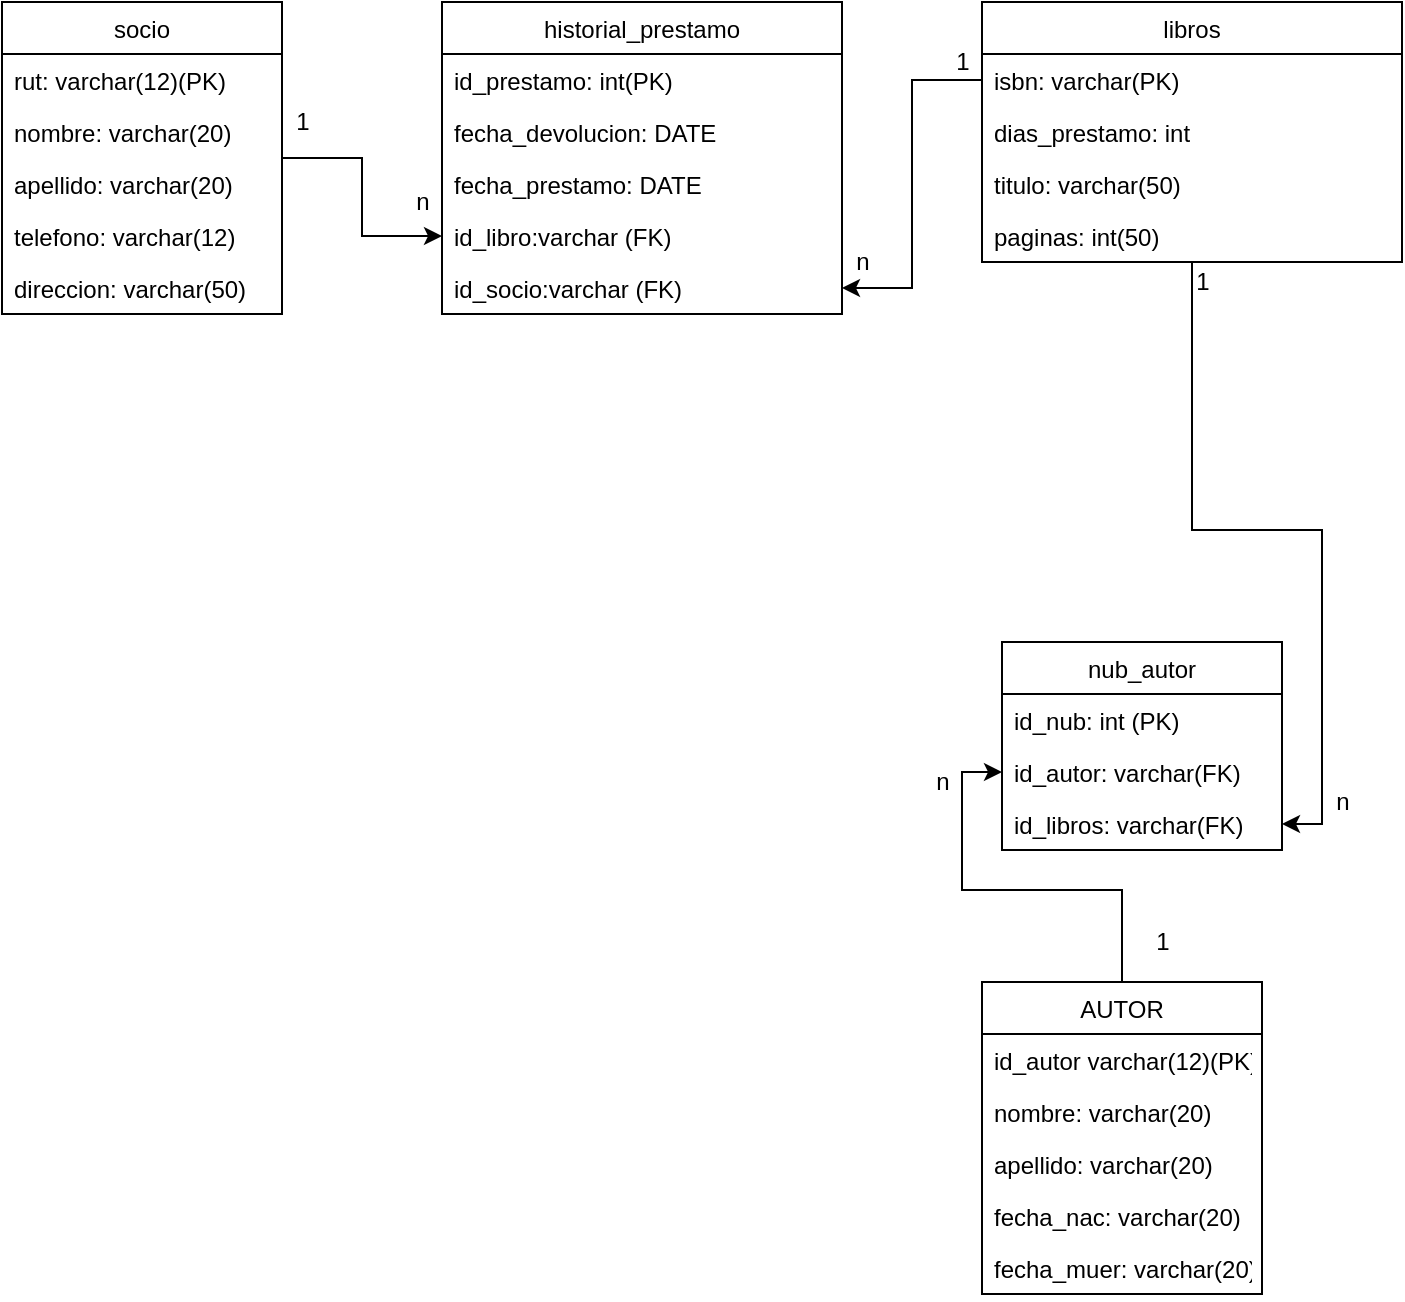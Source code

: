 <mxfile version="15.3.8" type="device"><diagram id="VYbs4iqiHYQDc1LKqem7" name="Page-1"><mxGraphModel dx="1422" dy="762" grid="1" gridSize="10" guides="1" tooltips="1" connect="1" arrows="1" fold="1" page="1" pageScale="1" pageWidth="827" pageHeight="1169" math="0" shadow="0"><root><mxCell id="0"/><mxCell id="1" parent="0"/><mxCell id="SdIK6yHiDAV9Wsegud39-34" value="" style="edgeStyle=orthogonalEdgeStyle;rounded=0;orthogonalLoop=1;jettySize=auto;html=1;" parent="1" source="SdIK6yHiDAV9Wsegud39-1" target="SdIK6yHiDAV9Wsegud39-23" edge="1"><mxGeometry relative="1" as="geometry"/></mxCell><mxCell id="SdIK6yHiDAV9Wsegud39-1" value="socio" style="swimlane;fontStyle=0;childLayout=stackLayout;horizontal=1;startSize=26;fillColor=none;horizontalStack=0;resizeParent=1;resizeParentMax=0;resizeLast=0;collapsible=1;marginBottom=0;" parent="1" vertex="1"><mxGeometry x="90" y="130" width="140" height="156" as="geometry"/></mxCell><mxCell id="SdIK6yHiDAV9Wsegud39-2" value="rut: varchar(12)(PK)" style="text;strokeColor=none;fillColor=none;align=left;verticalAlign=top;spacingLeft=4;spacingRight=4;overflow=hidden;rotatable=0;points=[[0,0.5],[1,0.5]];portConstraint=eastwest;" parent="SdIK6yHiDAV9Wsegud39-1" vertex="1"><mxGeometry y="26" width="140" height="26" as="geometry"/></mxCell><mxCell id="SdIK6yHiDAV9Wsegud39-3" value="nombre: varchar(20)" style="text;strokeColor=none;fillColor=none;align=left;verticalAlign=top;spacingLeft=4;spacingRight=4;overflow=hidden;rotatable=0;points=[[0,0.5],[1,0.5]];portConstraint=eastwest;" parent="SdIK6yHiDAV9Wsegud39-1" vertex="1"><mxGeometry y="52" width="140" height="26" as="geometry"/></mxCell><mxCell id="SdIK6yHiDAV9Wsegud39-4" value="apellido: varchar(20)" style="text;strokeColor=none;fillColor=none;align=left;verticalAlign=top;spacingLeft=4;spacingRight=4;overflow=hidden;rotatable=0;points=[[0,0.5],[1,0.5]];portConstraint=eastwest;" parent="SdIK6yHiDAV9Wsegud39-1" vertex="1"><mxGeometry y="78" width="140" height="26" as="geometry"/></mxCell><mxCell id="SdIK6yHiDAV9Wsegud39-21" value="telefono: varchar(12)" style="text;strokeColor=none;fillColor=none;align=left;verticalAlign=top;spacingLeft=4;spacingRight=4;overflow=hidden;rotatable=0;points=[[0,0.5],[1,0.5]];portConstraint=eastwest;" parent="SdIK6yHiDAV9Wsegud39-1" vertex="1"><mxGeometry y="104" width="140" height="26" as="geometry"/></mxCell><mxCell id="SdIK6yHiDAV9Wsegud39-22" value="direccion: varchar(50)" style="text;strokeColor=none;fillColor=none;align=left;verticalAlign=top;spacingLeft=4;spacingRight=4;overflow=hidden;rotatable=0;points=[[0,0.5],[1,0.5]];portConstraint=eastwest;" parent="SdIK6yHiDAV9Wsegud39-1" vertex="1"><mxGeometry y="130" width="140" height="26" as="geometry"/></mxCell><mxCell id="SdIK6yHiDAV9Wsegud39-5" value="historial_prestamo" style="swimlane;fontStyle=0;childLayout=stackLayout;horizontal=1;startSize=26;fillColor=none;horizontalStack=0;resizeParent=1;resizeParentMax=0;resizeLast=0;collapsible=1;marginBottom=0;" parent="1" vertex="1"><mxGeometry x="310" y="130" width="200" height="156" as="geometry"/></mxCell><mxCell id="SdIK6yHiDAV9Wsegud39-6" value="id_prestamo: int(PK)" style="text;strokeColor=none;fillColor=none;align=left;verticalAlign=top;spacingLeft=4;spacingRight=4;overflow=hidden;rotatable=0;points=[[0,0.5],[1,0.5]];portConstraint=eastwest;" parent="SdIK6yHiDAV9Wsegud39-5" vertex="1"><mxGeometry y="26" width="200" height="26" as="geometry"/></mxCell><mxCell id="SdIK6yHiDAV9Wsegud39-7" value="fecha_devolucion: DATE" style="text;strokeColor=none;fillColor=none;align=left;verticalAlign=top;spacingLeft=4;spacingRight=4;overflow=hidden;rotatable=0;points=[[0,0.5],[1,0.5]];portConstraint=eastwest;" parent="SdIK6yHiDAV9Wsegud39-5" vertex="1"><mxGeometry y="52" width="200" height="26" as="geometry"/></mxCell><mxCell id="SdIK6yHiDAV9Wsegud39-8" value="fecha_prestamo: DATE" style="text;strokeColor=none;fillColor=none;align=left;verticalAlign=top;spacingLeft=4;spacingRight=4;overflow=hidden;rotatable=0;points=[[0,0.5],[1,0.5]];portConstraint=eastwest;" parent="SdIK6yHiDAV9Wsegud39-5" vertex="1"><mxGeometry y="78" width="200" height="26" as="geometry"/></mxCell><mxCell id="SdIK6yHiDAV9Wsegud39-23" value="id_libro:varchar (FK)" style="text;strokeColor=none;fillColor=none;align=left;verticalAlign=top;spacingLeft=4;spacingRight=4;overflow=hidden;rotatable=0;points=[[0,0.5],[1,0.5]];portConstraint=eastwest;" parent="SdIK6yHiDAV9Wsegud39-5" vertex="1"><mxGeometry y="104" width="200" height="26" as="geometry"/></mxCell><mxCell id="SdIK6yHiDAV9Wsegud39-24" value="id_socio:varchar (FK)" style="text;strokeColor=none;fillColor=none;align=left;verticalAlign=top;spacingLeft=4;spacingRight=4;overflow=hidden;rotatable=0;points=[[0,0.5],[1,0.5]];portConstraint=eastwest;" parent="SdIK6yHiDAV9Wsegud39-5" vertex="1"><mxGeometry y="130" width="200" height="26" as="geometry"/></mxCell><mxCell id="SdIK6yHiDAV9Wsegud39-35" value="" style="edgeStyle=orthogonalEdgeStyle;rounded=0;orthogonalLoop=1;jettySize=auto;html=1;exitX=0;exitY=0.5;exitDx=0;exitDy=0;" parent="1" source="SdIK6yHiDAV9Wsegud39-10" target="SdIK6yHiDAV9Wsegud39-24" edge="1"><mxGeometry relative="1" as="geometry"/></mxCell><mxCell id="SdIK6yHiDAV9Wsegud39-41" style="edgeStyle=orthogonalEdgeStyle;rounded=0;orthogonalLoop=1;jettySize=auto;html=1;entryX=1;entryY=0.5;entryDx=0;entryDy=0;" parent="1" source="SdIK6yHiDAV9Wsegud39-9" target="SdIK6yHiDAV9Wsegud39-16" edge="1"><mxGeometry relative="1" as="geometry"><mxPoint x="685" y="340" as="targetPoint"/></mxGeometry></mxCell><mxCell id="SdIK6yHiDAV9Wsegud39-9" value="libros" style="swimlane;fontStyle=0;childLayout=stackLayout;horizontal=1;startSize=26;fillColor=none;horizontalStack=0;resizeParent=1;resizeParentMax=0;resizeLast=0;collapsible=1;marginBottom=0;" parent="1" vertex="1"><mxGeometry x="580" y="130" width="210" height="130" as="geometry"/></mxCell><mxCell id="SdIK6yHiDAV9Wsegud39-10" value="isbn: varchar(PK)" style="text;strokeColor=none;fillColor=none;align=left;verticalAlign=top;spacingLeft=4;spacingRight=4;overflow=hidden;rotatable=0;points=[[0,0.5],[1,0.5]];portConstraint=eastwest;" parent="SdIK6yHiDAV9Wsegud39-9" vertex="1"><mxGeometry y="26" width="210" height="26" as="geometry"/></mxCell><mxCell id="SdIK6yHiDAV9Wsegud39-11" value="dias_prestamo: int" style="text;strokeColor=none;fillColor=none;align=left;verticalAlign=top;spacingLeft=4;spacingRight=4;overflow=hidden;rotatable=0;points=[[0,0.5],[1,0.5]];portConstraint=eastwest;" parent="SdIK6yHiDAV9Wsegud39-9" vertex="1"><mxGeometry y="52" width="210" height="26" as="geometry"/></mxCell><mxCell id="SdIK6yHiDAV9Wsegud39-12" value="titulo: varchar(50)" style="text;strokeColor=none;fillColor=none;align=left;verticalAlign=top;spacingLeft=4;spacingRight=4;overflow=hidden;rotatable=0;points=[[0,0.5],[1,0.5]];portConstraint=eastwest;" parent="SdIK6yHiDAV9Wsegud39-9" vertex="1"><mxGeometry y="78" width="210" height="26" as="geometry"/></mxCell><mxCell id="SdIK6yHiDAV9Wsegud39-52" value="paginas: int(50)" style="text;strokeColor=none;fillColor=none;align=left;verticalAlign=top;spacingLeft=4;spacingRight=4;overflow=hidden;rotatable=0;points=[[0,0.5],[1,0.5]];portConstraint=eastwest;" parent="SdIK6yHiDAV9Wsegud39-9" vertex="1"><mxGeometry y="104" width="210" height="26" as="geometry"/></mxCell><mxCell id="SdIK6yHiDAV9Wsegud39-13" value="nub_autor" style="swimlane;fontStyle=0;childLayout=stackLayout;horizontal=1;startSize=26;fillColor=none;horizontalStack=0;resizeParent=1;resizeParentMax=0;resizeLast=0;collapsible=1;marginBottom=0;" parent="1" vertex="1"><mxGeometry x="590" y="450" width="140" height="104" as="geometry"/></mxCell><mxCell id="SdIK6yHiDAV9Wsegud39-14" value="id_nub: int (PK)" style="text;strokeColor=none;fillColor=none;align=left;verticalAlign=top;spacingLeft=4;spacingRight=4;overflow=hidden;rotatable=0;points=[[0,0.5],[1,0.5]];portConstraint=eastwest;" parent="SdIK6yHiDAV9Wsegud39-13" vertex="1"><mxGeometry y="26" width="140" height="26" as="geometry"/></mxCell><mxCell id="SdIK6yHiDAV9Wsegud39-15" value="id_autor: varchar(FK)" style="text;strokeColor=none;fillColor=none;align=left;verticalAlign=top;spacingLeft=4;spacingRight=4;overflow=hidden;rotatable=0;points=[[0,0.5],[1,0.5]];portConstraint=eastwest;" parent="SdIK6yHiDAV9Wsegud39-13" vertex="1"><mxGeometry y="52" width="140" height="26" as="geometry"/></mxCell><mxCell id="SdIK6yHiDAV9Wsegud39-16" value="id_libros: varchar(FK)" style="text;strokeColor=none;fillColor=none;align=left;verticalAlign=top;spacingLeft=4;spacingRight=4;overflow=hidden;rotatable=0;points=[[0,0.5],[1,0.5]];portConstraint=eastwest;" parent="SdIK6yHiDAV9Wsegud39-13" vertex="1"><mxGeometry y="78" width="140" height="26" as="geometry"/></mxCell><mxCell id="SdIK6yHiDAV9Wsegud39-44" value="" style="edgeStyle=orthogonalEdgeStyle;rounded=0;orthogonalLoop=1;jettySize=auto;html=1;entryX=0;entryY=0.5;entryDx=0;entryDy=0;" parent="1" source="SdIK6yHiDAV9Wsegud39-28" target="SdIK6yHiDAV9Wsegud39-15" edge="1"><mxGeometry relative="1" as="geometry"/></mxCell><mxCell id="SdIK6yHiDAV9Wsegud39-28" value="AUTOR" style="swimlane;fontStyle=0;childLayout=stackLayout;horizontal=1;startSize=26;fillColor=none;horizontalStack=0;resizeParent=1;resizeParentMax=0;resizeLast=0;collapsible=1;marginBottom=0;" parent="1" vertex="1"><mxGeometry x="580" y="620" width="140" height="156" as="geometry"/></mxCell><mxCell id="SdIK6yHiDAV9Wsegud39-29" value="id_autor varchar(12)(PK)" style="text;strokeColor=none;fillColor=none;align=left;verticalAlign=top;spacingLeft=4;spacingRight=4;overflow=hidden;rotatable=0;points=[[0,0.5],[1,0.5]];portConstraint=eastwest;" parent="SdIK6yHiDAV9Wsegud39-28" vertex="1"><mxGeometry y="26" width="140" height="26" as="geometry"/></mxCell><mxCell id="SdIK6yHiDAV9Wsegud39-30" value="nombre: varchar(20)" style="text;strokeColor=none;fillColor=none;align=left;verticalAlign=top;spacingLeft=4;spacingRight=4;overflow=hidden;rotatable=0;points=[[0,0.5],[1,0.5]];portConstraint=eastwest;" parent="SdIK6yHiDAV9Wsegud39-28" vertex="1"><mxGeometry y="52" width="140" height="26" as="geometry"/></mxCell><mxCell id="SdIK6yHiDAV9Wsegud39-31" value="apellido: varchar(20)" style="text;strokeColor=none;fillColor=none;align=left;verticalAlign=top;spacingLeft=4;spacingRight=4;overflow=hidden;rotatable=0;points=[[0,0.5],[1,0.5]];portConstraint=eastwest;" parent="SdIK6yHiDAV9Wsegud39-28" vertex="1"><mxGeometry y="78" width="140" height="26" as="geometry"/></mxCell><mxCell id="SdIK6yHiDAV9Wsegud39-49" value="fecha_nac: varchar(20)" style="text;strokeColor=none;fillColor=none;align=left;verticalAlign=top;spacingLeft=4;spacingRight=4;overflow=hidden;rotatable=0;points=[[0,0.5],[1,0.5]];portConstraint=eastwest;" parent="SdIK6yHiDAV9Wsegud39-28" vertex="1"><mxGeometry y="104" width="140" height="26" as="geometry"/></mxCell><mxCell id="SdIK6yHiDAV9Wsegud39-51" value="fecha_muer: varchar(20)" style="text;strokeColor=none;fillColor=none;align=left;verticalAlign=top;spacingLeft=4;spacingRight=4;overflow=hidden;rotatable=0;points=[[0,0.5],[1,0.5]];portConstraint=eastwest;" parent="SdIK6yHiDAV9Wsegud39-28" vertex="1"><mxGeometry y="130" width="140" height="26" as="geometry"/></mxCell><mxCell id="SdIK6yHiDAV9Wsegud39-37" value="n" style="text;html=1;align=center;verticalAlign=middle;resizable=0;points=[];autosize=1;strokeColor=none;fillColor=none;" parent="1" vertex="1"><mxGeometry x="290" y="220" width="20" height="20" as="geometry"/></mxCell><mxCell id="SdIK6yHiDAV9Wsegud39-38" value="1" style="text;html=1;align=center;verticalAlign=middle;resizable=0;points=[];autosize=1;strokeColor=none;fillColor=none;" parent="1" vertex="1"><mxGeometry x="230" y="180" width="20" height="20" as="geometry"/></mxCell><mxCell id="SdIK6yHiDAV9Wsegud39-39" value="n" style="text;html=1;align=center;verticalAlign=middle;resizable=0;points=[];autosize=1;strokeColor=none;fillColor=none;" parent="1" vertex="1"><mxGeometry x="510" y="250" width="20" height="20" as="geometry"/></mxCell><mxCell id="SdIK6yHiDAV9Wsegud39-40" value="1" style="text;html=1;align=center;verticalAlign=middle;resizable=0;points=[];autosize=1;strokeColor=none;fillColor=none;" parent="1" vertex="1"><mxGeometry x="560" y="150" width="20" height="20" as="geometry"/></mxCell><mxCell id="SdIK6yHiDAV9Wsegud39-42" value="1" style="text;html=1;align=center;verticalAlign=middle;resizable=0;points=[];autosize=1;strokeColor=none;fillColor=none;" parent="1" vertex="1"><mxGeometry x="680" y="260" width="20" height="20" as="geometry"/></mxCell><mxCell id="SdIK6yHiDAV9Wsegud39-43" value="n" style="text;html=1;align=center;verticalAlign=middle;resizable=0;points=[];autosize=1;strokeColor=none;fillColor=none;" parent="1" vertex="1"><mxGeometry x="750" y="520" width="20" height="20" as="geometry"/></mxCell><mxCell id="SdIK6yHiDAV9Wsegud39-45" value="1" style="text;html=1;align=center;verticalAlign=middle;resizable=0;points=[];autosize=1;strokeColor=none;fillColor=none;" parent="1" vertex="1"><mxGeometry x="660" y="590" width="20" height="20" as="geometry"/></mxCell><mxCell id="SdIK6yHiDAV9Wsegud39-46" value="n" style="text;html=1;align=center;verticalAlign=middle;resizable=0;points=[];autosize=1;strokeColor=none;fillColor=none;" parent="1" vertex="1"><mxGeometry x="550" y="510" width="20" height="20" as="geometry"/></mxCell></root></mxGraphModel></diagram></mxfile>